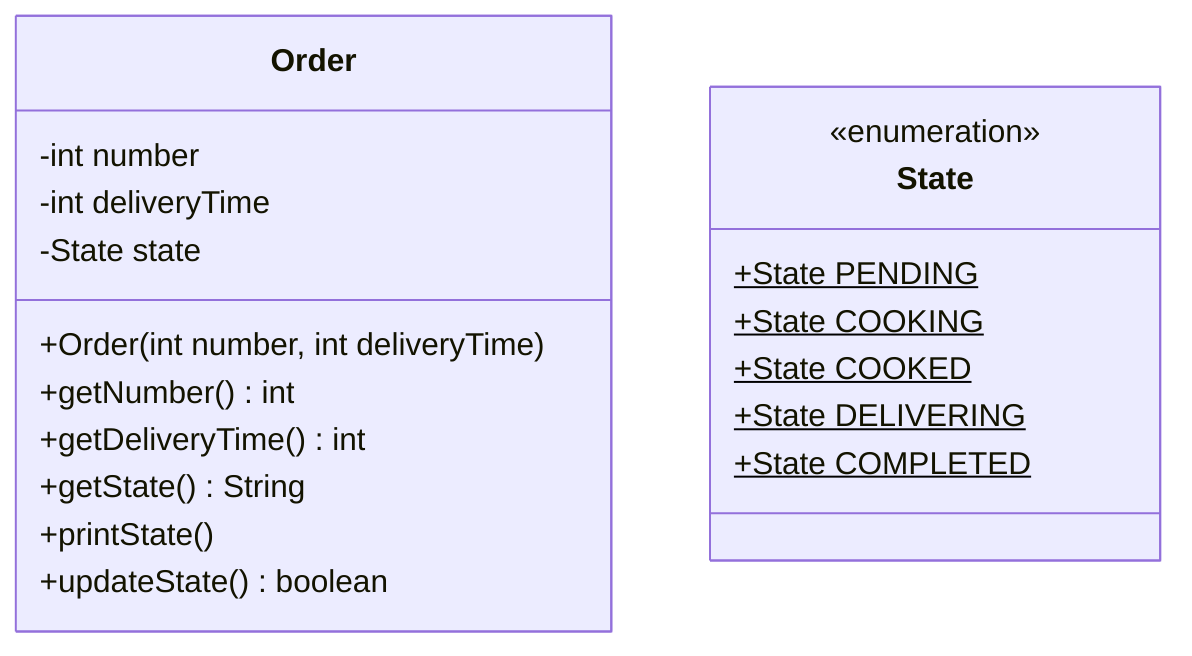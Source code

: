 classDiagram
    class Order {
        -int number
        -int deliveryTime
        -State state
        +Order(int number, int deliveryTime)
        +getNumber() int
        +getDeliveryTime() int
        +getState() String
        +printState()
        +updateState() boolean
    }
    class State {
        <<enumeration>>
        +State PENDING $
        +State COOKING $
        +State COOKED $
        +State DELIVERING $
        +State COMPLETED $
    }